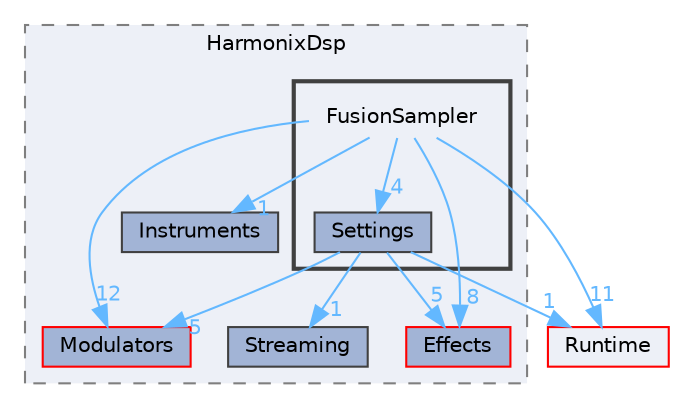 digraph "FusionSampler"
{
 // INTERACTIVE_SVG=YES
 // LATEX_PDF_SIZE
  bgcolor="transparent";
  edge [fontname=Helvetica,fontsize=10,labelfontname=Helvetica,labelfontsize=10];
  node [fontname=Helvetica,fontsize=10,shape=box,height=0.2,width=0.4];
  compound=true
  subgraph clusterdir_8ebd40ac4f0a02c7b54cb13fd3192893 {
    graph [ bgcolor="#edf0f7", pencolor="grey50", label="HarmonixDsp", fontname=Helvetica,fontsize=10 style="filled,dashed", URL="dir_8ebd40ac4f0a02c7b54cb13fd3192893.html",tooltip=""]
  dir_27dae6fbcccd8829ec313a775e900935 [label="Instruments", fillcolor="#a2b4d6", color="grey25", style="filled", URL="dir_27dae6fbcccd8829ec313a775e900935.html",tooltip=""];
  dir_ac19e82fb5e96a74e28e6b28f8ce33d7 [label="Modulators", fillcolor="#a2b4d6", color="red", style="filled", URL="dir_ac19e82fb5e96a74e28e6b28f8ce33d7.html",tooltip=""];
  dir_d6ae58c19dc01f466a68fc22219c4313 [label="Effects", fillcolor="#a2b4d6", color="red", style="filled", URL="dir_d6ae58c19dc01f466a68fc22219c4313.html",tooltip=""];
  dir_17409cd1db0bb2c8304f0eb376953e17 [label="Streaming", fillcolor="#a2b4d6", color="grey25", style="filled", URL="dir_17409cd1db0bb2c8304f0eb376953e17.html",tooltip=""];
  subgraph clusterdir_97425498d9e4766ed6e0a4c1c4638f00 {
    graph [ bgcolor="#edf0f7", pencolor="grey25", label="", fontname=Helvetica,fontsize=10 style="filled,bold", URL="dir_97425498d9e4766ed6e0a4c1c4638f00.html",tooltip=""]
    dir_97425498d9e4766ed6e0a4c1c4638f00 [shape=plaintext, label="FusionSampler"];
  dir_ac4947da476d2224ac0be83414fd382c [label="Settings", fillcolor="#a2b4d6", color="grey25", style="filled", URL="dir_ac4947da476d2224ac0be83414fd382c.html",tooltip=""];
  }
  }
  dir_7536b172fbd480bfd146a1b1acd6856b [label="Runtime", fillcolor="#edf0f7", color="red", style="filled", URL="dir_7536b172fbd480bfd146a1b1acd6856b.html",tooltip=""];
  dir_97425498d9e4766ed6e0a4c1c4638f00->dir_27dae6fbcccd8829ec313a775e900935 [headlabel="1", labeldistance=1.5 headhref="dir_000417_000502.html" href="dir_000417_000502.html" color="steelblue1" fontcolor="steelblue1"];
  dir_97425498d9e4766ed6e0a4c1c4638f00->dir_7536b172fbd480bfd146a1b1acd6856b [headlabel="11", labeldistance=1.5 headhref="dir_000417_000984.html" href="dir_000417_000984.html" color="steelblue1" fontcolor="steelblue1"];
  dir_97425498d9e4766ed6e0a4c1c4638f00->dir_ac19e82fb5e96a74e28e6b28f8ce33d7 [headlabel="12", labeldistance=1.5 headhref="dir_000417_000660.html" href="dir_000417_000660.html" color="steelblue1" fontcolor="steelblue1"];
  dir_97425498d9e4766ed6e0a4c1c4638f00->dir_ac4947da476d2224ac0be83414fd382c [headlabel="4", labeldistance=1.5 headhref="dir_000417_001027.html" href="dir_000417_001027.html" color="steelblue1" fontcolor="steelblue1"];
  dir_97425498d9e4766ed6e0a4c1c4638f00->dir_d6ae58c19dc01f466a68fc22219c4313 [headlabel="8", labeldistance=1.5 headhref="dir_000417_000363.html" href="dir_000417_000363.html" color="steelblue1" fontcolor="steelblue1"];
  dir_ac4947da476d2224ac0be83414fd382c->dir_17409cd1db0bb2c8304f0eb376953e17 [headlabel="1", labeldistance=1.5 headhref="dir_001027_001139.html" href="dir_001027_001139.html" color="steelblue1" fontcolor="steelblue1"];
  dir_ac4947da476d2224ac0be83414fd382c->dir_7536b172fbd480bfd146a1b1acd6856b [headlabel="1", labeldistance=1.5 headhref="dir_001027_000984.html" href="dir_001027_000984.html" color="steelblue1" fontcolor="steelblue1"];
  dir_ac4947da476d2224ac0be83414fd382c->dir_ac19e82fb5e96a74e28e6b28f8ce33d7 [headlabel="5", labeldistance=1.5 headhref="dir_001027_000660.html" href="dir_001027_000660.html" color="steelblue1" fontcolor="steelblue1"];
  dir_ac4947da476d2224ac0be83414fd382c->dir_d6ae58c19dc01f466a68fc22219c4313 [headlabel="5", labeldistance=1.5 headhref="dir_001027_000363.html" href="dir_001027_000363.html" color="steelblue1" fontcolor="steelblue1"];
}
